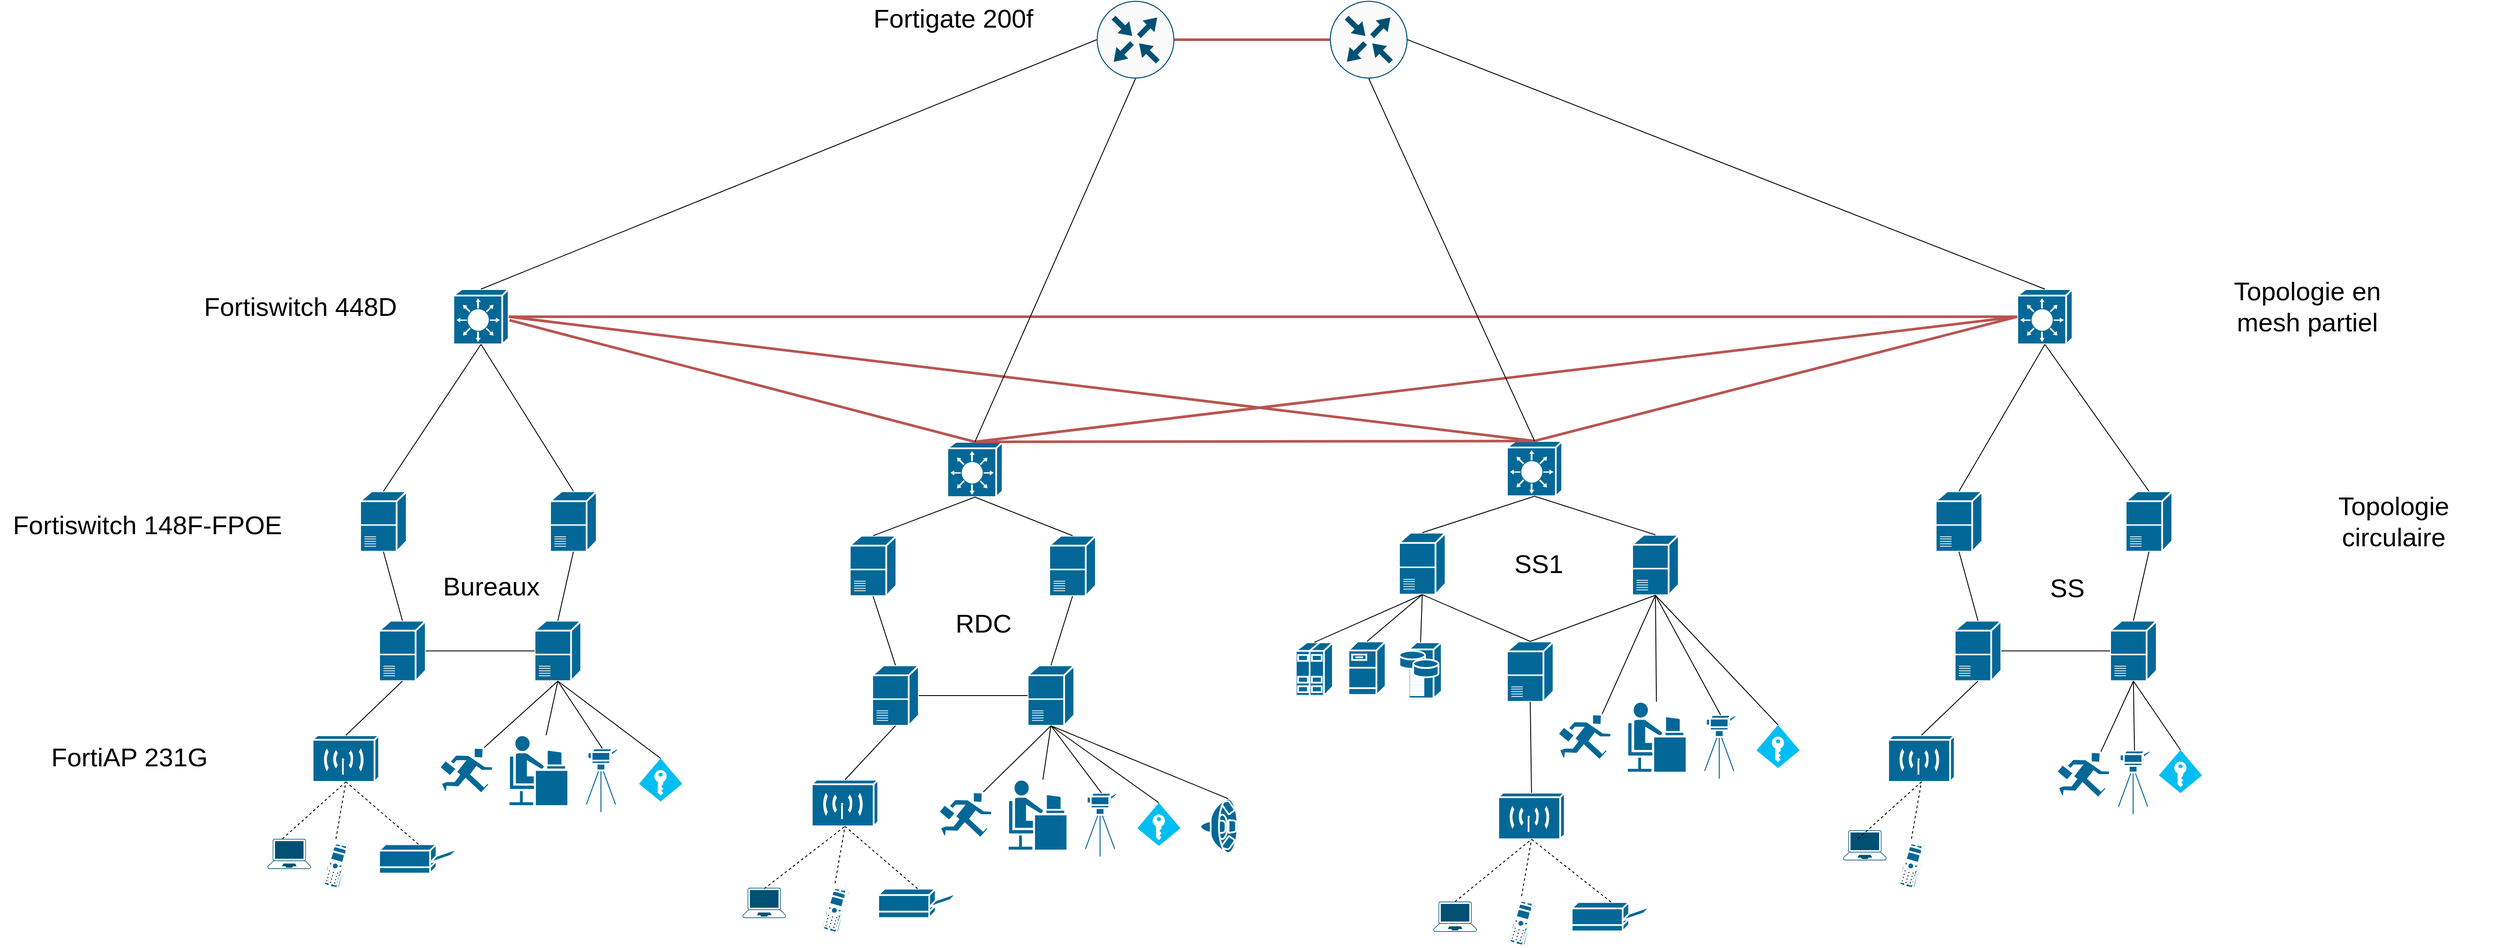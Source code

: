 <mxfile version="24.8.8">
  <diagram name="Page-1" id="c37626ed-c26b-45fb-9056-f9ebc6bb27b6">
    <mxGraphModel dx="2534" dy="746" grid="1" gridSize="10" guides="1" tooltips="1" connect="1" arrows="1" fold="1" page="1" pageScale="1" pageWidth="1100" pageHeight="850" background="none" math="0" shadow="0">
      <root>
        <mxCell id="0" />
        <mxCell id="1" parent="0" />
        <mxCell id="i18mFt824C8dtEHNcT4z-2" value="" style="shape=mxgraph.cisco.switches.layer_3_switch;sketch=0;html=1;pointerEvents=1;dashed=0;fillColor=#036897;strokeColor=#ffffff;strokeWidth=2;verticalLabelPosition=bottom;verticalAlign=top;align=center;outlineConnect=0;" parent="1" vertex="1">
          <mxGeometry x="357" y="721" width="64" height="64" as="geometry" />
        </mxCell>
        <mxCell id="i18mFt824C8dtEHNcT4z-3" value="" style="shape=mxgraph.cisco.switches.layer_3_switch;sketch=0;html=1;pointerEvents=1;dashed=0;fillColor=#036897;strokeColor=#ffffff;strokeWidth=2;verticalLabelPosition=bottom;verticalAlign=top;align=center;outlineConnect=0;" parent="1" vertex="1">
          <mxGeometry x="1005" y="720" width="64" height="64" as="geometry" />
        </mxCell>
        <mxCell id="i18mFt824C8dtEHNcT4z-4" value="" style="shape=mxgraph.cisco.switches.layer_3_switch;sketch=0;html=1;pointerEvents=1;dashed=0;fillColor=#036897;strokeColor=#ffffff;strokeWidth=2;verticalLabelPosition=bottom;verticalAlign=top;align=center;outlineConnect=0;" parent="1" vertex="1">
          <mxGeometry x="-215" y="544" width="64" height="64" as="geometry" />
        </mxCell>
        <mxCell id="i18mFt824C8dtEHNcT4z-5" value="" style="shape=mxgraph.cisco.switches.layer_3_switch;sketch=0;html=1;pointerEvents=1;dashed=0;fillColor=#036897;strokeColor=#ffffff;strokeWidth=2;verticalLabelPosition=bottom;verticalAlign=top;align=center;outlineConnect=0;" parent="1" vertex="1">
          <mxGeometry x="1596" y="544" width="64" height="64" as="geometry" />
        </mxCell>
        <mxCell id="i18mFt824C8dtEHNcT4z-9" value="" style="shape=mxgraph.cisco.switches.class_4_5_switch;sketch=0;html=1;pointerEvents=1;dashed=0;fillColor=#036897;strokeColor=#ffffff;strokeWidth=2;verticalLabelPosition=bottom;verticalAlign=top;align=center;outlineConnect=0;" parent="1" vertex="1">
          <mxGeometry x="-301" y="928.25" width="54" height="70" as="geometry" />
        </mxCell>
        <mxCell id="i18mFt824C8dtEHNcT4z-10" value="" style="shape=mxgraph.cisco.switches.class_4_5_switch;sketch=0;html=1;pointerEvents=1;dashed=0;fillColor=#036897;strokeColor=#ffffff;strokeWidth=2;verticalLabelPosition=bottom;verticalAlign=top;align=center;outlineConnect=0;" parent="1" vertex="1">
          <mxGeometry x="-121" y="928.25" width="54" height="70" as="geometry" />
        </mxCell>
        <mxCell id="i18mFt824C8dtEHNcT4z-11" value="" style="shape=mxgraph.cisco.switches.class_4_5_switch;sketch=0;html=1;pointerEvents=1;dashed=0;fillColor=#036897;strokeColor=#ffffff;strokeWidth=2;verticalLabelPosition=bottom;verticalAlign=top;align=center;outlineConnect=0;" parent="1" vertex="1">
          <mxGeometry x="-323" y="778.25" width="54" height="70" as="geometry" />
        </mxCell>
        <mxCell id="i18mFt824C8dtEHNcT4z-12" value="" style="shape=mxgraph.cisco.switches.class_4_5_switch;sketch=0;html=1;pointerEvents=1;dashed=0;fillColor=#036897;strokeColor=#ffffff;strokeWidth=2;verticalLabelPosition=bottom;verticalAlign=top;align=center;outlineConnect=0;" parent="1" vertex="1">
          <mxGeometry x="-103" y="778.25" width="54" height="70" as="geometry" />
        </mxCell>
        <mxCell id="i18mFt824C8dtEHNcT4z-14" value="" style="endArrow=none;html=1;rounded=0;entryX=0.5;entryY=1;entryDx=0;entryDy=0;entryPerimeter=0;exitX=0.5;exitY=0;exitDx=0;exitDy=0;exitPerimeter=0;" parent="1" source="i18mFt824C8dtEHNcT4z-11" target="i18mFt824C8dtEHNcT4z-4" edge="1">
          <mxGeometry width="50" height="50" relative="1" as="geometry">
            <mxPoint x="1130" y="1260" as="sourcePoint" />
            <mxPoint x="1180" y="1210" as="targetPoint" />
          </mxGeometry>
        </mxCell>
        <mxCell id="i18mFt824C8dtEHNcT4z-15" value="" style="endArrow=none;html=1;rounded=0;entryX=0.5;entryY=1;entryDx=0;entryDy=0;entryPerimeter=0;exitX=0.5;exitY=0;exitDx=0;exitDy=0;exitPerimeter=0;" parent="1" source="i18mFt824C8dtEHNcT4z-12" target="i18mFt824C8dtEHNcT4z-4" edge="1">
          <mxGeometry width="50" height="50" relative="1" as="geometry">
            <mxPoint x="374" y="1210" as="sourcePoint" />
            <mxPoint x="612" y="834" as="targetPoint" />
          </mxGeometry>
        </mxCell>
        <mxCell id="i18mFt824C8dtEHNcT4z-16" value="" style="endArrow=none;html=1;rounded=0;entryX=0.5;entryY=1;entryDx=0;entryDy=0;entryPerimeter=0;exitX=0.5;exitY=0;exitDx=0;exitDy=0;exitPerimeter=0;" parent="1" source="i18mFt824C8dtEHNcT4z-9" target="i18mFt824C8dtEHNcT4z-11" edge="1">
          <mxGeometry width="50" height="50" relative="1" as="geometry">
            <mxPoint x="-24" y="898.25" as="sourcePoint" />
            <mxPoint x="-171" y="712.25" as="targetPoint" />
          </mxGeometry>
        </mxCell>
        <mxCell id="i18mFt824C8dtEHNcT4z-17" value="" style="endArrow=none;html=1;rounded=0;entryX=1;entryY=0.5;entryDx=0;entryDy=0;entryPerimeter=0;exitX=0;exitY=0.5;exitDx=0;exitDy=0;exitPerimeter=0;" parent="1" source="i18mFt824C8dtEHNcT4z-10" target="i18mFt824C8dtEHNcT4z-9" edge="1">
          <mxGeometry width="50" height="50" relative="1" as="geometry">
            <mxPoint x="-22" y="888.25" as="sourcePoint" />
            <mxPoint x="-169" y="702.25" as="targetPoint" />
          </mxGeometry>
        </mxCell>
        <mxCell id="i18mFt824C8dtEHNcT4z-18" value="" style="endArrow=none;html=1;rounded=0;entryX=0.5;entryY=0;entryDx=0;entryDy=0;entryPerimeter=0;exitX=0.5;exitY=1;exitDx=0;exitDy=0;exitPerimeter=0;" parent="1" source="i18mFt824C8dtEHNcT4z-12" target="i18mFt824C8dtEHNcT4z-10" edge="1">
          <mxGeometry width="50" height="50" relative="1" as="geometry">
            <mxPoint x="-4" y="918.25" as="sourcePoint" />
            <mxPoint x="-151" y="732.25" as="targetPoint" />
          </mxGeometry>
        </mxCell>
        <mxCell id="i18mFt824C8dtEHNcT4z-19" value="" style="endArrow=none;html=1;rounded=0;entryX=0.5;entryY=0;entryDx=0;entryDy=0;entryPerimeter=0;fillColor=#f8cecc;strokeColor=#b85450;strokeWidth=3;" parent="1" target="i18mFt824C8dtEHNcT4z-2" edge="1">
          <mxGeometry width="50" height="50" relative="1" as="geometry">
            <mxPoint x="-150" y="580" as="sourcePoint" />
            <mxPoint x="640" y="690" as="targetPoint" />
          </mxGeometry>
        </mxCell>
        <mxCell id="i18mFt824C8dtEHNcT4z-20" value="" style="endArrow=none;html=1;rounded=0;exitX=1;exitY=0.5;exitDx=0;exitDy=0;exitPerimeter=0;entryX=0.5;entryY=0;entryDx=0;entryDy=0;entryPerimeter=0;fillColor=#f8cecc;strokeColor=#b85450;strokeWidth=3;" parent="1" source="i18mFt824C8dtEHNcT4z-4" target="i18mFt824C8dtEHNcT4z-3" edge="1">
          <mxGeometry width="50" height="50" relative="1" as="geometry">
            <mxPoint x="600" y="750" as="sourcePoint" />
            <mxPoint x="650" y="700" as="targetPoint" />
          </mxGeometry>
        </mxCell>
        <mxCell id="i18mFt824C8dtEHNcT4z-21" value="" style="endArrow=none;html=1;rounded=0;exitX=0.5;exitY=0;exitDx=0;exitDy=0;exitPerimeter=0;strokeWidth=3;fillColor=#f8cecc;strokeColor=#b85450;entryX=0.5;entryY=0;entryDx=0;entryDy=0;entryPerimeter=0;" parent="1" source="i18mFt824C8dtEHNcT4z-2" target="i18mFt824C8dtEHNcT4z-3" edge="1">
          <mxGeometry width="50" height="50" relative="1" as="geometry">
            <mxPoint x="610" y="760" as="sourcePoint" />
            <mxPoint x="660" y="710" as="targetPoint" />
          </mxGeometry>
        </mxCell>
        <mxCell id="i18mFt824C8dtEHNcT4z-22" value="" style="endArrow=none;html=1;rounded=0;exitX=0.5;exitY=0;exitDx=0;exitDy=0;exitPerimeter=0;entryX=0;entryY=0.5;entryDx=0;entryDy=0;entryPerimeter=0;fillColor=#f8cecc;strokeColor=#b85450;strokeWidth=3;" parent="1" source="i18mFt824C8dtEHNcT4z-3" target="i18mFt824C8dtEHNcT4z-5" edge="1">
          <mxGeometry width="50" height="50" relative="1" as="geometry">
            <mxPoint x="620" y="770" as="sourcePoint" />
            <mxPoint x="670" y="720" as="targetPoint" />
          </mxGeometry>
        </mxCell>
        <mxCell id="i18mFt824C8dtEHNcT4z-23" value="" style="endArrow=none;html=1;rounded=0;exitX=1;exitY=0.5;exitDx=0;exitDy=0;exitPerimeter=0;entryX=0;entryY=0.5;entryDx=0;entryDy=0;entryPerimeter=0;fillColor=#f8cecc;strokeColor=#b85450;strokeWidth=3;" parent="1" source="i18mFt824C8dtEHNcT4z-4" target="i18mFt824C8dtEHNcT4z-5" edge="1">
          <mxGeometry width="50" height="50" relative="1" as="geometry">
            <mxPoint x="630" y="780" as="sourcePoint" />
            <mxPoint x="680" y="730" as="targetPoint" />
          </mxGeometry>
        </mxCell>
        <mxCell id="i18mFt824C8dtEHNcT4z-24" value="" style="endArrow=none;html=1;rounded=0;exitX=0.5;exitY=0;exitDx=0;exitDy=0;exitPerimeter=0;entryX=0;entryY=0.5;entryDx=0;entryDy=0;entryPerimeter=0;fillColor=#f8cecc;strokeColor=#b85450;strokeWidth=3;" parent="1" source="i18mFt824C8dtEHNcT4z-2" target="i18mFt824C8dtEHNcT4z-5" edge="1">
          <mxGeometry width="50" height="50" relative="1" as="geometry">
            <mxPoint x="640" y="790" as="sourcePoint" />
            <mxPoint x="690" y="740" as="targetPoint" />
          </mxGeometry>
        </mxCell>
        <mxCell id="i18mFt824C8dtEHNcT4z-25" value="" style="endArrow=none;html=1;rounded=0;exitX=0.5;exitY=0;exitDx=0;exitDy=0;exitPerimeter=0;entryX=0.5;entryY=1;entryDx=0;entryDy=0;entryPerimeter=0;" parent="1" source="i18mFt824C8dtEHNcT4z-2" target="i18mFt824C8dtEHNcT4z-27" edge="1">
          <mxGeometry width="50" height="50" relative="1" as="geometry">
            <mxPoint x="650" y="800" as="sourcePoint" />
            <mxPoint x="700" y="750" as="targetPoint" />
          </mxGeometry>
        </mxCell>
        <mxCell id="i18mFt824C8dtEHNcT4z-27" value="" style="sketch=0;points=[[0.5,0,0],[1,0.5,0],[0.5,1,0],[0,0.5,0],[0.145,0.145,0],[0.856,0.145,0],[0.855,0.856,0],[0.145,0.855,0]];verticalLabelPosition=bottom;html=1;verticalAlign=top;aspect=fixed;align=center;pointerEvents=1;shape=mxgraph.cisco19.rect;prIcon=router;fillColor=#FAFAFA;strokeColor=#005073;" parent="1" vertex="1">
          <mxGeometry x="530" y="210" width="90" height="90" as="geometry" />
        </mxCell>
        <mxCell id="i18mFt824C8dtEHNcT4z-28" value="" style="sketch=0;points=[[0.5,0,0],[1,0.5,0],[0.5,1,0],[0,0.5,0],[0.145,0.145,0],[0.856,0.145,0],[0.855,0.856,0],[0.145,0.855,0]];verticalLabelPosition=bottom;html=1;verticalAlign=top;aspect=fixed;align=center;pointerEvents=1;shape=mxgraph.cisco19.rect;prIcon=router;fillColor=#FAFAFA;strokeColor=#005073;" parent="1" vertex="1">
          <mxGeometry x="800" y="210" width="90" height="90" as="geometry" />
        </mxCell>
        <mxCell id="i18mFt824C8dtEHNcT4z-29" value="" style="endArrow=none;html=1;rounded=0;exitX=0.5;exitY=0;exitDx=0;exitDy=0;exitPerimeter=0;entryX=1;entryY=0.5;entryDx=0;entryDy=0;entryPerimeter=0;" parent="1" source="i18mFt824C8dtEHNcT4z-5" target="i18mFt824C8dtEHNcT4z-28" edge="1">
          <mxGeometry width="50" height="50" relative="1" as="geometry">
            <mxPoint x="560" y="480" as="sourcePoint" />
            <mxPoint x="835" y="270" as="targetPoint" />
          </mxGeometry>
        </mxCell>
        <mxCell id="i18mFt824C8dtEHNcT4z-30" value="" style="endArrow=none;html=1;rounded=0;exitX=0.5;exitY=0;exitDx=0;exitDy=0;exitPerimeter=0;entryX=0.5;entryY=1;entryDx=0;entryDy=0;entryPerimeter=0;" parent="1" source="i18mFt824C8dtEHNcT4z-3" target="i18mFt824C8dtEHNcT4z-28" edge="1">
          <mxGeometry width="50" height="50" relative="1" as="geometry">
            <mxPoint x="570" y="490" as="sourcePoint" />
            <mxPoint x="845" y="280" as="targetPoint" />
          </mxGeometry>
        </mxCell>
        <mxCell id="i18mFt824C8dtEHNcT4z-32" value="" style="endArrow=none;html=1;rounded=0;exitX=1;exitY=0.5;exitDx=0;exitDy=0;exitPerimeter=0;entryX=0;entryY=0.5;entryDx=0;entryDy=0;entryPerimeter=0;strokeWidth=3;fillColor=#f8cecc;strokeColor=#b85450;" parent="1" source="i18mFt824C8dtEHNcT4z-27" target="i18mFt824C8dtEHNcT4z-28" edge="1">
          <mxGeometry width="50" height="50" relative="1" as="geometry">
            <mxPoint x="590" y="510" as="sourcePoint" />
            <mxPoint x="865" y="300" as="targetPoint" />
          </mxGeometry>
        </mxCell>
        <mxCell id="i18mFt824C8dtEHNcT4z-34" value="" style="endArrow=none;html=1;rounded=0;exitX=0.5;exitY=0;exitDx=0;exitDy=0;exitPerimeter=0;entryX=0;entryY=0.5;entryDx=0;entryDy=0;entryPerimeter=0;" parent="1" source="i18mFt824C8dtEHNcT4z-4" target="i18mFt824C8dtEHNcT4z-27" edge="1">
          <mxGeometry width="50" height="50" relative="1" as="geometry">
            <mxPoint x="610" y="530" as="sourcePoint" />
            <mxPoint x="600" y="260" as="targetPoint" />
          </mxGeometry>
        </mxCell>
        <mxCell id="i18mFt824C8dtEHNcT4z-37" value="" style="shape=mxgraph.cisco.wireless.wireless_transport;sketch=0;html=1;pointerEvents=1;dashed=0;fillColor=#036897;strokeColor=#ffffff;strokeWidth=2;verticalLabelPosition=bottom;verticalAlign=top;align=center;outlineConnect=0;" parent="1" vertex="1">
          <mxGeometry x="-378" y="1061" width="77" height="54" as="geometry" />
        </mxCell>
        <mxCell id="i18mFt824C8dtEHNcT4z-38" value="" style="shape=mxgraph.cisco.computers_and_peripherals.video_camera;sketch=0;html=1;pointerEvents=1;dashed=0;fillColor=#036897;strokeColor=#ffffff;strokeWidth=2;verticalLabelPosition=bottom;verticalAlign=top;align=center;outlineConnect=0;" parent="1" vertex="1">
          <mxGeometry x="-61" y="1075.5" width="37" height="74.5" as="geometry" />
        </mxCell>
        <mxCell id="i18mFt824C8dtEHNcT4z-41" value="" style="shape=mxgraph.cisco.people.androgenous_person;sketch=0;html=1;pointerEvents=1;dashed=0;fillColor=#036897;strokeColor=#ffffff;strokeWidth=2;verticalLabelPosition=bottom;verticalAlign=top;align=center;outlineConnect=0;" parent="1" vertex="1">
          <mxGeometry x="-151" y="1061" width="69" height="82" as="geometry" />
        </mxCell>
        <mxCell id="i18mFt824C8dtEHNcT4z-42" value="" style="points=[[0.13,0.02,0],[0.5,0,0],[0.87,0.02,0],[0.885,0.4,0],[0.985,0.985,0],[0.5,1,0],[0.015,0.985,0],[0.115,0.4,0]];verticalLabelPosition=bottom;sketch=0;html=1;verticalAlign=top;aspect=fixed;align=center;pointerEvents=1;shape=mxgraph.cisco19.laptop;fillColor=#005073;strokeColor=none;" parent="1" vertex="1">
          <mxGeometry x="-430" y="1181" width="50" height="35" as="geometry" />
        </mxCell>
        <mxCell id="i18mFt824C8dtEHNcT4z-45" value="" style="shape=mxgraph.cisco.modems_and_phones.cell_phone;sketch=0;html=1;pointerEvents=1;dashed=0;fillColor=#036897;strokeColor=#ffffff;strokeWidth=2;verticalLabelPosition=bottom;verticalAlign=top;align=center;outlineConnect=0;" parent="1" vertex="1">
          <mxGeometry x="-368" y="1181" width="34" height="58" as="geometry" />
        </mxCell>
        <mxCell id="i18mFt824C8dtEHNcT4z-46" value="" style="shape=mxgraph.cisco.computers_and_peripherals.printer;html=1;pointerEvents=1;dashed=0;fillColor=#036897;strokeColor=#ffffff;strokeWidth=2;verticalLabelPosition=bottom;verticalAlign=top;align=center;outlineConnect=0;" parent="1" vertex="1">
          <mxGeometry x="-301" y="1187.25" width="91" height="34" as="geometry" />
        </mxCell>
        <mxCell id="i18mFt824C8dtEHNcT4z-47" value="" style="endArrow=none;dashed=1;html=1;rounded=0;exitX=0.5;exitY=0;exitDx=0;exitDy=0;exitPerimeter=0;entryX=0.5;entryY=1;entryDx=0;entryDy=0;entryPerimeter=0;" parent="1" target="i18mFt824C8dtEHNcT4z-37" edge="1">
          <mxGeometry width="50" height="50" relative="1" as="geometry">
            <mxPoint x="-413" y="1181" as="sourcePoint" />
            <mxPoint x="-418" y="1095.5" as="targetPoint" />
          </mxGeometry>
        </mxCell>
        <mxCell id="i18mFt824C8dtEHNcT4z-48" value="" style="endArrow=none;dashed=1;html=1;rounded=0;exitX=0.5;exitY=0;exitDx=0;exitDy=0;exitPerimeter=0;entryX=0.5;entryY=1;entryDx=0;entryDy=0;entryPerimeter=0;" parent="1" source="i18mFt824C8dtEHNcT4z-45" target="i18mFt824C8dtEHNcT4z-37" edge="1">
          <mxGeometry width="50" height="50" relative="1" as="geometry">
            <mxPoint x="-458" y="1155.5" as="sourcePoint" />
            <mxPoint x="-408" y="1105.5" as="targetPoint" />
          </mxGeometry>
        </mxCell>
        <mxCell id="i18mFt824C8dtEHNcT4z-49" value="" style="endArrow=none;dashed=1;html=1;rounded=0;exitX=0.5;exitY=0;exitDx=0;exitDy=0;exitPerimeter=0;entryX=0.5;entryY=1;entryDx=0;entryDy=0;entryPerimeter=0;" parent="1" source="i18mFt824C8dtEHNcT4z-46" target="i18mFt824C8dtEHNcT4z-37" edge="1">
          <mxGeometry width="50" height="50" relative="1" as="geometry">
            <mxPoint x="-391" y="1192.75" as="sourcePoint" />
            <mxPoint x="-341" y="1142.75" as="targetPoint" />
          </mxGeometry>
        </mxCell>
        <mxCell id="i18mFt824C8dtEHNcT4z-50" value="" style="endArrow=none;html=1;rounded=0;exitX=0.5;exitY=0;exitDx=0;exitDy=0;exitPerimeter=0;entryX=0.5;entryY=1;entryDx=0;entryDy=0;entryPerimeter=0;" parent="1" source="i18mFt824C8dtEHNcT4z-55" target="i18mFt824C8dtEHNcT4z-10" edge="1">
          <mxGeometry width="50" height="50" relative="1" as="geometry">
            <mxPoint x="24" y="1087.75" as="sourcePoint" />
            <mxPoint x="-91" y="988.25" as="targetPoint" />
          </mxGeometry>
        </mxCell>
        <mxCell id="i18mFt824C8dtEHNcT4z-51" value="" style="endArrow=none;html=1;rounded=0;exitX=0.82;exitY=0.01;exitDx=0;exitDy=0;exitPerimeter=0;entryX=0.5;entryY=1;entryDx=0;entryDy=0;entryPerimeter=0;" parent="1" source="i18mFt824C8dtEHNcT4z-54" target="i18mFt824C8dtEHNcT4z-10" edge="1">
          <mxGeometry width="50" height="50" relative="1" as="geometry">
            <mxPoint x="-131" y="1048.25" as="sourcePoint" />
            <mxPoint x="-81" y="998.25" as="targetPoint" />
          </mxGeometry>
        </mxCell>
        <mxCell id="i18mFt824C8dtEHNcT4z-52" value="" style="endArrow=none;html=1;rounded=0;entryX=0.5;entryY=1;entryDx=0;entryDy=0;entryPerimeter=0;" parent="1" source="i18mFt824C8dtEHNcT4z-41" target="i18mFt824C8dtEHNcT4z-10" edge="1">
          <mxGeometry width="50" height="50" relative="1" as="geometry">
            <mxPoint x="-121" y="1058.25" as="sourcePoint" />
            <mxPoint x="-71" y="1008.25" as="targetPoint" />
          </mxGeometry>
        </mxCell>
        <mxCell id="i18mFt824C8dtEHNcT4z-53" value="" style="endArrow=none;html=1;rounded=0;exitX=0.5;exitY=0.01;exitDx=0;exitDy=0;exitPerimeter=0;entryX=0.5;entryY=1;entryDx=0;entryDy=0;entryPerimeter=0;" parent="1" source="i18mFt824C8dtEHNcT4z-38" target="i18mFt824C8dtEHNcT4z-10" edge="1">
          <mxGeometry width="50" height="50" relative="1" as="geometry">
            <mxPoint x="-111" y="1068.25" as="sourcePoint" />
            <mxPoint x="-61" y="1018.25" as="targetPoint" />
          </mxGeometry>
        </mxCell>
        <mxCell id="i18mFt824C8dtEHNcT4z-54" value="" style="shape=mxgraph.cisco.misc.telecommuter_icon;sketch=0;html=1;pointerEvents=1;dashed=0;fillColor=#036897;strokeColor=#ffffff;strokeWidth=2;verticalLabelPosition=bottom;verticalAlign=top;align=center;outlineConnect=0;" parent="1" vertex="1">
          <mxGeometry x="-231" y="1075.5" width="62" height="53" as="geometry" />
        </mxCell>
        <mxCell id="i18mFt824C8dtEHNcT4z-55" value="" style="verticalLabelPosition=bottom;html=1;verticalAlign=top;align=center;strokeColor=none;fillColor=#00BEF2;shape=mxgraph.azure.access_control;" parent="1" vertex="1">
          <mxGeometry y="1087.75" width="50" height="50" as="geometry" />
        </mxCell>
        <mxCell id="i18mFt824C8dtEHNcT4z-56" value="" style="endArrow=none;html=1;rounded=0;exitX=0.5;exitY=0;exitDx=0;exitDy=0;exitPerimeter=0;entryX=0.5;entryY=1;entryDx=0;entryDy=0;entryPerimeter=0;" parent="1" source="i18mFt824C8dtEHNcT4z-37" target="i18mFt824C8dtEHNcT4z-9" edge="1">
          <mxGeometry width="50" height="50" relative="1" as="geometry">
            <mxPoint x="-120" y="1123.25" as="sourcePoint" />
            <mxPoint x="-93" y="1038.25" as="targetPoint" />
          </mxGeometry>
        </mxCell>
        <mxCell id="TxS4i8Arp_iMlsVurzLI-1" value="" style="shape=mxgraph.cisco.switches.class_4_5_switch;sketch=0;html=1;pointerEvents=1;dashed=0;fillColor=#036897;strokeColor=#ffffff;strokeWidth=2;verticalLabelPosition=bottom;verticalAlign=top;align=center;outlineConnect=0;" parent="1" vertex="1">
          <mxGeometry x="270" y="980" width="54" height="70" as="geometry" />
        </mxCell>
        <mxCell id="TxS4i8Arp_iMlsVurzLI-2" value="" style="shape=mxgraph.cisco.switches.class_4_5_switch;sketch=0;html=1;pointerEvents=1;dashed=0;fillColor=#036897;strokeColor=#ffffff;strokeWidth=2;verticalLabelPosition=bottom;verticalAlign=top;align=center;outlineConnect=0;" parent="1" vertex="1">
          <mxGeometry x="450" y="980" width="54" height="70" as="geometry" />
        </mxCell>
        <mxCell id="TxS4i8Arp_iMlsVurzLI-3" value="" style="shape=mxgraph.cisco.switches.class_4_5_switch;sketch=0;html=1;pointerEvents=1;dashed=0;fillColor=#036897;strokeColor=#ffffff;strokeWidth=2;verticalLabelPosition=bottom;verticalAlign=top;align=center;outlineConnect=0;" parent="1" vertex="1">
          <mxGeometry x="244" y="829.75" width="54" height="70" as="geometry" />
        </mxCell>
        <mxCell id="TxS4i8Arp_iMlsVurzLI-4" value="" style="shape=mxgraph.cisco.switches.class_4_5_switch;sketch=0;html=1;pointerEvents=1;dashed=0;fillColor=#036897;strokeColor=#ffffff;strokeWidth=2;verticalLabelPosition=bottom;verticalAlign=top;align=center;outlineConnect=0;" parent="1" vertex="1">
          <mxGeometry x="475" y="829.75" width="54" height="70" as="geometry" />
        </mxCell>
        <mxCell id="TxS4i8Arp_iMlsVurzLI-5" value="" style="endArrow=none;html=1;rounded=0;entryX=0.5;entryY=1;entryDx=0;entryDy=0;entryPerimeter=0;exitX=0.5;exitY=0;exitDx=0;exitDy=0;exitPerimeter=0;" parent="1" source="TxS4i8Arp_iMlsVurzLI-1" target="TxS4i8Arp_iMlsVurzLI-3" edge="1">
          <mxGeometry width="50" height="50" relative="1" as="geometry">
            <mxPoint x="554" y="949.75" as="sourcePoint" />
            <mxPoint x="407" y="763.75" as="targetPoint" />
          </mxGeometry>
        </mxCell>
        <mxCell id="TxS4i8Arp_iMlsVurzLI-6" value="" style="endArrow=none;html=1;rounded=0;entryX=1;entryY=0.5;entryDx=0;entryDy=0;entryPerimeter=0;exitX=0;exitY=0.5;exitDx=0;exitDy=0;exitPerimeter=0;" parent="1" source="TxS4i8Arp_iMlsVurzLI-2" target="TxS4i8Arp_iMlsVurzLI-1" edge="1">
          <mxGeometry width="50" height="50" relative="1" as="geometry">
            <mxPoint x="556" y="939.75" as="sourcePoint" />
            <mxPoint x="409" y="753.75" as="targetPoint" />
          </mxGeometry>
        </mxCell>
        <mxCell id="TxS4i8Arp_iMlsVurzLI-7" value="" style="endArrow=none;html=1;rounded=0;entryX=0.5;entryY=0;entryDx=0;entryDy=0;entryPerimeter=0;exitX=0.5;exitY=1;exitDx=0;exitDy=0;exitPerimeter=0;" parent="1" source="TxS4i8Arp_iMlsVurzLI-4" target="TxS4i8Arp_iMlsVurzLI-2" edge="1">
          <mxGeometry width="50" height="50" relative="1" as="geometry">
            <mxPoint x="574" y="969.75" as="sourcePoint" />
            <mxPoint x="427" y="783.75" as="targetPoint" />
          </mxGeometry>
        </mxCell>
        <mxCell id="TxS4i8Arp_iMlsVurzLI-8" value="" style="shape=mxgraph.cisco.wireless.wireless_transport;sketch=0;html=1;pointerEvents=1;dashed=0;fillColor=#036897;strokeColor=#ffffff;strokeWidth=2;verticalLabelPosition=bottom;verticalAlign=top;align=center;outlineConnect=0;" parent="1" vertex="1">
          <mxGeometry x="200" y="1112.5" width="77" height="54" as="geometry" />
        </mxCell>
        <mxCell id="TxS4i8Arp_iMlsVurzLI-9" value="" style="shape=mxgraph.cisco.computers_and_peripherals.video_camera;sketch=0;html=1;pointerEvents=1;dashed=0;fillColor=#036897;strokeColor=#ffffff;strokeWidth=2;verticalLabelPosition=bottom;verticalAlign=top;align=center;outlineConnect=0;" parent="1" vertex="1">
          <mxGeometry x="517" y="1127" width="37" height="74.5" as="geometry" />
        </mxCell>
        <mxCell id="TxS4i8Arp_iMlsVurzLI-10" value="" style="shape=mxgraph.cisco.people.androgenous_person;sketch=0;html=1;pointerEvents=1;dashed=0;fillColor=#036897;strokeColor=#ffffff;strokeWidth=2;verticalLabelPosition=bottom;verticalAlign=top;align=center;outlineConnect=0;" parent="1" vertex="1">
          <mxGeometry x="427" y="1112.5" width="69" height="82" as="geometry" />
        </mxCell>
        <mxCell id="TxS4i8Arp_iMlsVurzLI-11" value="" style="points=[[0.13,0.02,0],[0.5,0,0],[0.87,0.02,0],[0.885,0.4,0],[0.985,0.985,0],[0.5,1,0],[0.015,0.985,0],[0.115,0.4,0]];verticalLabelPosition=bottom;sketch=0;html=1;verticalAlign=top;aspect=fixed;align=center;pointerEvents=1;shape=mxgraph.cisco19.laptop;fillColor=#005073;strokeColor=none;" parent="1" vertex="1">
          <mxGeometry x="920" y="1253.75" width="50" height="35" as="geometry" />
        </mxCell>
        <mxCell id="TxS4i8Arp_iMlsVurzLI-12" value="" style="shape=mxgraph.cisco.modems_and_phones.cell_phone;sketch=0;html=1;pointerEvents=1;dashed=0;fillColor=#036897;strokeColor=#ffffff;strokeWidth=2;verticalLabelPosition=bottom;verticalAlign=top;align=center;outlineConnect=0;" parent="1" vertex="1">
          <mxGeometry x="210" y="1232.5" width="34" height="58" as="geometry" />
        </mxCell>
        <mxCell id="TxS4i8Arp_iMlsVurzLI-13" value="" style="shape=mxgraph.cisco.computers_and_peripherals.printer;html=1;pointerEvents=1;dashed=0;fillColor=#036897;strokeColor=#ffffff;strokeWidth=2;verticalLabelPosition=bottom;verticalAlign=top;align=center;outlineConnect=0;" parent="1" vertex="1">
          <mxGeometry x="277" y="1238.75" width="91" height="34" as="geometry" />
        </mxCell>
        <mxCell id="TxS4i8Arp_iMlsVurzLI-14" value="" style="endArrow=none;dashed=1;html=1;rounded=0;exitX=0.5;exitY=0;exitDx=0;exitDy=0;exitPerimeter=0;entryX=0.5;entryY=1;entryDx=0;entryDy=0;entryPerimeter=0;" parent="1" target="TxS4i8Arp_iMlsVurzLI-8" edge="1">
          <mxGeometry width="50" height="50" relative="1" as="geometry">
            <mxPoint x="145" y="1238.75" as="sourcePoint" />
            <mxPoint x="160" y="1147" as="targetPoint" />
          </mxGeometry>
        </mxCell>
        <mxCell id="TxS4i8Arp_iMlsVurzLI-15" value="" style="endArrow=none;dashed=1;html=1;rounded=0;exitX=0.5;exitY=0;exitDx=0;exitDy=0;exitPerimeter=0;entryX=0.5;entryY=1;entryDx=0;entryDy=0;entryPerimeter=0;" parent="1" source="TxS4i8Arp_iMlsVurzLI-12" target="TxS4i8Arp_iMlsVurzLI-8" edge="1">
          <mxGeometry width="50" height="50" relative="1" as="geometry">
            <mxPoint x="120" y="1207" as="sourcePoint" />
            <mxPoint x="170" y="1157" as="targetPoint" />
          </mxGeometry>
        </mxCell>
        <mxCell id="TxS4i8Arp_iMlsVurzLI-16" value="" style="endArrow=none;dashed=1;html=1;rounded=0;exitX=0.5;exitY=0;exitDx=0;exitDy=0;exitPerimeter=0;entryX=0.5;entryY=1;entryDx=0;entryDy=0;entryPerimeter=0;" parent="1" source="TxS4i8Arp_iMlsVurzLI-13" target="TxS4i8Arp_iMlsVurzLI-8" edge="1">
          <mxGeometry width="50" height="50" relative="1" as="geometry">
            <mxPoint x="187" y="1244.25" as="sourcePoint" />
            <mxPoint x="237" y="1194.25" as="targetPoint" />
          </mxGeometry>
        </mxCell>
        <mxCell id="TxS4i8Arp_iMlsVurzLI-17" value="" style="endArrow=none;html=1;rounded=0;exitX=0.5;exitY=0;exitDx=0;exitDy=0;exitPerimeter=0;entryX=0.5;entryY=1;entryDx=0;entryDy=0;entryPerimeter=0;" parent="1" source="TxS4i8Arp_iMlsVurzLI-22" target="TxS4i8Arp_iMlsVurzLI-2" edge="1">
          <mxGeometry width="50" height="50" relative="1" as="geometry">
            <mxPoint x="437" y="1089.75" as="sourcePoint" />
            <mxPoint x="487" y="1039.75" as="targetPoint" />
          </mxGeometry>
        </mxCell>
        <mxCell id="TxS4i8Arp_iMlsVurzLI-18" value="" style="endArrow=none;html=1;rounded=0;exitX=0.82;exitY=0.01;exitDx=0;exitDy=0;exitPerimeter=0;entryX=0.5;entryY=1;entryDx=0;entryDy=0;entryPerimeter=0;" parent="1" source="TxS4i8Arp_iMlsVurzLI-21" target="TxS4i8Arp_iMlsVurzLI-2" edge="1">
          <mxGeometry width="50" height="50" relative="1" as="geometry">
            <mxPoint x="447" y="1099.75" as="sourcePoint" />
            <mxPoint x="497" y="1049.75" as="targetPoint" />
          </mxGeometry>
        </mxCell>
        <mxCell id="TxS4i8Arp_iMlsVurzLI-19" value="" style="endArrow=none;html=1;rounded=0;entryX=0.5;entryY=1;entryDx=0;entryDy=0;entryPerimeter=0;" parent="1" source="TxS4i8Arp_iMlsVurzLI-10" target="TxS4i8Arp_iMlsVurzLI-2" edge="1">
          <mxGeometry width="50" height="50" relative="1" as="geometry">
            <mxPoint x="457" y="1109.75" as="sourcePoint" />
            <mxPoint x="507" y="1059.75" as="targetPoint" />
          </mxGeometry>
        </mxCell>
        <mxCell id="TxS4i8Arp_iMlsVurzLI-20" value="" style="endArrow=none;html=1;rounded=0;exitX=0.5;exitY=0.01;exitDx=0;exitDy=0;exitPerimeter=0;entryX=0.5;entryY=1;entryDx=0;entryDy=0;entryPerimeter=0;" parent="1" source="TxS4i8Arp_iMlsVurzLI-9" target="TxS4i8Arp_iMlsVurzLI-2" edge="1">
          <mxGeometry width="50" height="50" relative="1" as="geometry">
            <mxPoint x="467" y="1119.75" as="sourcePoint" />
            <mxPoint x="517" y="1069.75" as="targetPoint" />
          </mxGeometry>
        </mxCell>
        <mxCell id="TxS4i8Arp_iMlsVurzLI-21" value="" style="shape=mxgraph.cisco.misc.telecommuter_icon;sketch=0;html=1;pointerEvents=1;dashed=0;fillColor=#036897;strokeColor=#ffffff;strokeWidth=2;verticalLabelPosition=bottom;verticalAlign=top;align=center;outlineConnect=0;" parent="1" vertex="1">
          <mxGeometry x="347" y="1127" width="62" height="53" as="geometry" />
        </mxCell>
        <mxCell id="TxS4i8Arp_iMlsVurzLI-22" value="" style="verticalLabelPosition=bottom;html=1;verticalAlign=top;align=center;strokeColor=none;fillColor=#00BEF2;shape=mxgraph.azure.access_control;" parent="1" vertex="1">
          <mxGeometry x="577" y="1139.25" width="50" height="50" as="geometry" />
        </mxCell>
        <mxCell id="TxS4i8Arp_iMlsVurzLI-23" value="" style="endArrow=none;html=1;rounded=0;exitX=0.5;exitY=0;exitDx=0;exitDy=0;exitPerimeter=0;entryX=0.5;entryY=1;entryDx=0;entryDy=0;entryPerimeter=0;" parent="1" source="TxS4i8Arp_iMlsVurzLI-8" target="TxS4i8Arp_iMlsVurzLI-1" edge="1">
          <mxGeometry width="50" height="50" relative="1" as="geometry">
            <mxPoint x="458" y="1174.75" as="sourcePoint" />
            <mxPoint x="485" y="1089.75" as="targetPoint" />
          </mxGeometry>
        </mxCell>
        <mxCell id="TxS4i8Arp_iMlsVurzLI-24" value="" style="shape=mxgraph.cisco.switches.class_4_5_switch;sketch=0;html=1;pointerEvents=1;dashed=0;fillColor=#036897;strokeColor=#ffffff;strokeWidth=2;verticalLabelPosition=bottom;verticalAlign=top;align=center;outlineConnect=0;" parent="1" vertex="1">
          <mxGeometry x="1005" y="952.25" width="54" height="70" as="geometry" />
        </mxCell>
        <mxCell id="TxS4i8Arp_iMlsVurzLI-25" value="" style="shape=mxgraph.cisco.switches.class_4_5_switch;sketch=0;html=1;pointerEvents=1;dashed=0;fillColor=#036897;strokeColor=#ffffff;strokeWidth=2;verticalLabelPosition=bottom;verticalAlign=top;align=center;outlineConnect=0;" parent="1" vertex="1">
          <mxGeometry x="1150" y="828.75" width="54" height="70" as="geometry" />
        </mxCell>
        <mxCell id="TxS4i8Arp_iMlsVurzLI-26" value="" style="shape=mxgraph.cisco.switches.class_4_5_switch;sketch=0;html=1;pointerEvents=1;dashed=0;fillColor=#036897;strokeColor=#ffffff;strokeWidth=2;verticalLabelPosition=bottom;verticalAlign=top;align=center;outlineConnect=0;" parent="1" vertex="1">
          <mxGeometry x="880" y="826.25" width="54" height="71.75" as="geometry" />
        </mxCell>
        <mxCell id="TxS4i8Arp_iMlsVurzLI-28" value="" style="endArrow=none;html=1;rounded=0;entryX=0.5;entryY=1;entryDx=0;entryDy=0;entryPerimeter=0;exitX=0.5;exitY=0;exitDx=0;exitDy=0;exitPerimeter=0;" parent="1" source="TxS4i8Arp_iMlsVurzLI-24" target="TxS4i8Arp_iMlsVurzLI-26" edge="1">
          <mxGeometry width="50" height="50" relative="1" as="geometry">
            <mxPoint x="1317" y="936.25" as="sourcePoint" />
            <mxPoint x="1170" y="750.25" as="targetPoint" />
          </mxGeometry>
        </mxCell>
        <mxCell id="TxS4i8Arp_iMlsVurzLI-29" value="" style="endArrow=none;html=1;rounded=0;entryX=0.5;entryY=0;entryDx=0;entryDy=0;entryPerimeter=0;exitX=0.5;exitY=1;exitDx=0;exitDy=0;exitPerimeter=0;" parent="1" source="TxS4i8Arp_iMlsVurzLI-25" target="TxS4i8Arp_iMlsVurzLI-24" edge="1">
          <mxGeometry width="50" height="50" relative="1" as="geometry">
            <mxPoint x="1319" y="926.25" as="sourcePoint" />
            <mxPoint x="1172" y="740.25" as="targetPoint" />
          </mxGeometry>
        </mxCell>
        <mxCell id="TxS4i8Arp_iMlsVurzLI-30" value="" style="endArrow=none;html=1;rounded=0;entryX=0.5;entryY=0;entryDx=0;entryDy=0;entryPerimeter=0;exitX=0.5;exitY=1;exitDx=0;exitDy=0;exitPerimeter=0;" parent="1" source="i18mFt824C8dtEHNcT4z-3" target="TxS4i8Arp_iMlsVurzLI-25" edge="1">
          <mxGeometry width="50" height="50" relative="1" as="geometry">
            <mxPoint x="1525" y="888" as="sourcePoint" />
            <mxPoint x="1450" y="772" as="targetPoint" />
          </mxGeometry>
        </mxCell>
        <mxCell id="TxS4i8Arp_iMlsVurzLI-31" value="" style="shape=mxgraph.cisco.wireless.wireless_transport;sketch=0;html=1;pointerEvents=1;dashed=0;fillColor=#036897;strokeColor=#ffffff;strokeWidth=2;verticalLabelPosition=bottom;verticalAlign=top;align=center;outlineConnect=0;" parent="1" vertex="1">
          <mxGeometry x="995" y="1127.5" width="77" height="54" as="geometry" />
        </mxCell>
        <mxCell id="TxS4i8Arp_iMlsVurzLI-32" value="" style="shape=mxgraph.cisco.computers_and_peripherals.video_camera;sketch=0;html=1;pointerEvents=1;dashed=0;fillColor=#036897;strokeColor=#ffffff;strokeWidth=2;verticalLabelPosition=bottom;verticalAlign=top;align=center;outlineConnect=0;" parent="1" vertex="1">
          <mxGeometry x="1234" y="1036.75" width="37" height="74.5" as="geometry" />
        </mxCell>
        <mxCell id="TxS4i8Arp_iMlsVurzLI-33" value="" style="shape=mxgraph.cisco.people.androgenous_person;sketch=0;html=1;pointerEvents=1;dashed=0;fillColor=#036897;strokeColor=#ffffff;strokeWidth=2;verticalLabelPosition=bottom;verticalAlign=top;align=center;outlineConnect=0;" parent="1" vertex="1">
          <mxGeometry x="1144" y="1022.25" width="69" height="82" as="geometry" />
        </mxCell>
        <mxCell id="TxS4i8Arp_iMlsVurzLI-34" value="" style="points=[[0.13,0.02,0],[0.5,0,0],[0.87,0.02,0],[0.885,0.4,0],[0.985,0.985,0],[0.5,1,0],[0.015,0.985,0],[0.115,0.4,0]];verticalLabelPosition=bottom;sketch=0;html=1;verticalAlign=top;aspect=fixed;align=center;pointerEvents=1;shape=mxgraph.cisco19.laptop;fillColor=#005073;strokeColor=none;" parent="1" vertex="1">
          <mxGeometry x="120" y="1237.75" width="50" height="35" as="geometry" />
        </mxCell>
        <mxCell id="TxS4i8Arp_iMlsVurzLI-35" value="" style="shape=mxgraph.cisco.modems_and_phones.cell_phone;sketch=0;html=1;pointerEvents=1;dashed=0;fillColor=#036897;strokeColor=#ffffff;strokeWidth=2;verticalLabelPosition=bottom;verticalAlign=top;align=center;outlineConnect=0;" parent="1" vertex="1">
          <mxGeometry x="1005" y="1247.5" width="34" height="58" as="geometry" />
        </mxCell>
        <mxCell id="TxS4i8Arp_iMlsVurzLI-36" value="" style="shape=mxgraph.cisco.computers_and_peripherals.printer;html=1;pointerEvents=1;dashed=0;fillColor=#036897;strokeColor=#ffffff;strokeWidth=2;verticalLabelPosition=bottom;verticalAlign=top;align=center;outlineConnect=0;" parent="1" vertex="1">
          <mxGeometry x="1080" y="1254.25" width="91" height="34" as="geometry" />
        </mxCell>
        <mxCell id="TxS4i8Arp_iMlsVurzLI-37" value="" style="endArrow=none;dashed=1;html=1;rounded=0;exitX=0.5;exitY=0;exitDx=0;exitDy=0;exitPerimeter=0;entryX=0.5;entryY=1;entryDx=0;entryDy=0;entryPerimeter=0;" parent="1" source="TxS4i8Arp_iMlsVurzLI-11" target="TxS4i8Arp_iMlsVurzLI-31" edge="1">
          <mxGeometry width="50" height="50" relative="1" as="geometry">
            <mxPoint x="960" y="1247.5" as="sourcePoint" />
            <mxPoint x="955" y="1162" as="targetPoint" />
          </mxGeometry>
        </mxCell>
        <mxCell id="TxS4i8Arp_iMlsVurzLI-38" value="" style="endArrow=none;dashed=1;html=1;rounded=0;exitX=0.5;exitY=0;exitDx=0;exitDy=0;exitPerimeter=0;entryX=0.5;entryY=1;entryDx=0;entryDy=0;entryPerimeter=0;" parent="1" source="TxS4i8Arp_iMlsVurzLI-35" target="TxS4i8Arp_iMlsVurzLI-31" edge="1">
          <mxGeometry width="50" height="50" relative="1" as="geometry">
            <mxPoint x="915" y="1222" as="sourcePoint" />
            <mxPoint x="965" y="1172" as="targetPoint" />
          </mxGeometry>
        </mxCell>
        <mxCell id="TxS4i8Arp_iMlsVurzLI-39" value="" style="endArrow=none;dashed=1;html=1;rounded=0;exitX=0.5;exitY=0;exitDx=0;exitDy=0;exitPerimeter=0;entryX=0.5;entryY=1;entryDx=0;entryDy=0;entryPerimeter=0;" parent="1" source="TxS4i8Arp_iMlsVurzLI-36" target="TxS4i8Arp_iMlsVurzLI-31" edge="1">
          <mxGeometry width="50" height="50" relative="1" as="geometry">
            <mxPoint x="1117.5" y="1253.75" as="sourcePoint" />
            <mxPoint x="1032" y="1209.25" as="targetPoint" />
          </mxGeometry>
        </mxCell>
        <mxCell id="TxS4i8Arp_iMlsVurzLI-40" value="" style="endArrow=none;html=1;rounded=0;exitX=0.5;exitY=0;exitDx=0;exitDy=0;exitPerimeter=0;entryX=0.5;entryY=1;entryDx=0;entryDy=0;entryPerimeter=0;" parent="1" source="TxS4i8Arp_iMlsVurzLI-45" target="TxS4i8Arp_iMlsVurzLI-25" edge="1">
          <mxGeometry width="50" height="50" relative="1" as="geometry">
            <mxPoint x="1200" y="1076.25" as="sourcePoint" />
            <mxPoint x="1250" y="1026.25" as="targetPoint" />
          </mxGeometry>
        </mxCell>
        <mxCell id="TxS4i8Arp_iMlsVurzLI-41" value="" style="endArrow=none;html=1;rounded=0;exitX=0.82;exitY=0.01;exitDx=0;exitDy=0;exitPerimeter=0;entryX=0.5;entryY=1;entryDx=0;entryDy=0;entryPerimeter=0;" parent="1" source="TxS4i8Arp_iMlsVurzLI-44" target="TxS4i8Arp_iMlsVurzLI-25" edge="1">
          <mxGeometry width="50" height="50" relative="1" as="geometry">
            <mxPoint x="1210" y="1086.25" as="sourcePoint" />
            <mxPoint x="1260" y="1036.25" as="targetPoint" />
          </mxGeometry>
        </mxCell>
        <mxCell id="TxS4i8Arp_iMlsVurzLI-42" value="" style="endArrow=none;html=1;rounded=0;entryX=0.5;entryY=1;entryDx=0;entryDy=0;entryPerimeter=0;" parent="1" source="TxS4i8Arp_iMlsVurzLI-33" target="TxS4i8Arp_iMlsVurzLI-25" edge="1">
          <mxGeometry width="50" height="50" relative="1" as="geometry">
            <mxPoint x="1220" y="1096.25" as="sourcePoint" />
            <mxPoint x="1270" y="1046.25" as="targetPoint" />
          </mxGeometry>
        </mxCell>
        <mxCell id="TxS4i8Arp_iMlsVurzLI-43" value="" style="endArrow=none;html=1;rounded=0;exitX=0.5;exitY=0.01;exitDx=0;exitDy=0;exitPerimeter=0;entryX=0.5;entryY=1;entryDx=0;entryDy=0;entryPerimeter=0;" parent="1" source="TxS4i8Arp_iMlsVurzLI-32" target="TxS4i8Arp_iMlsVurzLI-25" edge="1">
          <mxGeometry width="50" height="50" relative="1" as="geometry">
            <mxPoint x="1230" y="1106.25" as="sourcePoint" />
            <mxPoint x="1280" y="1056.25" as="targetPoint" />
          </mxGeometry>
        </mxCell>
        <mxCell id="TxS4i8Arp_iMlsVurzLI-44" value="" style="shape=mxgraph.cisco.misc.telecommuter_icon;sketch=0;html=1;pointerEvents=1;dashed=0;fillColor=#036897;strokeColor=#ffffff;strokeWidth=2;verticalLabelPosition=bottom;verticalAlign=top;align=center;outlineConnect=0;" parent="1" vertex="1">
          <mxGeometry x="1064" y="1036.75" width="62" height="53" as="geometry" />
        </mxCell>
        <mxCell id="TxS4i8Arp_iMlsVurzLI-45" value="" style="verticalLabelPosition=bottom;html=1;verticalAlign=top;align=center;strokeColor=none;fillColor=#00BEF2;shape=mxgraph.azure.access_control;" parent="1" vertex="1">
          <mxGeometry x="1294" y="1049" width="50" height="50" as="geometry" />
        </mxCell>
        <mxCell id="TxS4i8Arp_iMlsVurzLI-46" value="" style="endArrow=none;html=1;rounded=0;exitX=0.5;exitY=0;exitDx=0;exitDy=0;exitPerimeter=0;entryX=0.5;entryY=1;entryDx=0;entryDy=0;entryPerimeter=0;" parent="1" source="TxS4i8Arp_iMlsVurzLI-31" target="TxS4i8Arp_iMlsVurzLI-24" edge="1">
          <mxGeometry width="50" height="50" relative="1" as="geometry">
            <mxPoint x="1221" y="1161.25" as="sourcePoint" />
            <mxPoint x="1248" y="1076.25" as="targetPoint" />
          </mxGeometry>
        </mxCell>
        <mxCell id="TxS4i8Arp_iMlsVurzLI-48" value="" style="endArrow=none;html=1;rounded=0;entryX=0.5;entryY=1;entryDx=0;entryDy=0;entryPerimeter=0;exitX=0.5;exitY=0;exitDx=0;exitDy=0;exitPerimeter=0;" parent="1" source="TxS4i8Arp_iMlsVurzLI-26" target="i18mFt824C8dtEHNcT4z-3" edge="1">
          <mxGeometry width="50" height="50" relative="1" as="geometry">
            <mxPoint x="220" y="818" as="sourcePoint" />
            <mxPoint x="332" y="742" as="targetPoint" />
          </mxGeometry>
        </mxCell>
        <mxCell id="TxS4i8Arp_iMlsVurzLI-49" value="" style="endArrow=none;html=1;rounded=0;entryX=0.5;entryY=1;entryDx=0;entryDy=0;entryPerimeter=0;exitX=0.5;exitY=0;exitDx=0;exitDy=0;exitPerimeter=0;" parent="1" source="TxS4i8Arp_iMlsVurzLI-4" target="i18mFt824C8dtEHNcT4z-2" edge="1">
          <mxGeometry width="50" height="50" relative="1" as="geometry">
            <mxPoint x="225.13" y="829" as="sourcePoint" />
            <mxPoint x="337.13" y="753" as="targetPoint" />
          </mxGeometry>
        </mxCell>
        <mxCell id="TxS4i8Arp_iMlsVurzLI-50" value="" style="endArrow=none;html=1;rounded=0;entryX=0.5;entryY=1;entryDx=0;entryDy=0;entryPerimeter=0;exitX=0.5;exitY=0;exitDx=0;exitDy=0;exitPerimeter=0;" parent="1" source="TxS4i8Arp_iMlsVurzLI-3" target="i18mFt824C8dtEHNcT4z-2" edge="1">
          <mxGeometry width="50" height="50" relative="1" as="geometry">
            <mxPoint x="235.13" y="839" as="sourcePoint" />
            <mxPoint x="347.13" y="763" as="targetPoint" />
          </mxGeometry>
        </mxCell>
        <mxCell id="TxS4i8Arp_iMlsVurzLI-51" value="" style="shape=mxgraph.cisco.servers.fileserver;sketch=0;html=1;pointerEvents=1;dashed=0;fillColor=#036897;strokeColor=#ffffff;strokeWidth=2;verticalLabelPosition=bottom;verticalAlign=top;align=center;outlineConnect=0;" parent="1" vertex="1">
          <mxGeometry x="821.5" y="952.25" width="43" height="62" as="geometry" />
        </mxCell>
        <mxCell id="TxS4i8Arp_iMlsVurzLI-53" value="" style="shape=mxgraph.cisco.servers.standard_host;sketch=0;html=1;pointerEvents=1;dashed=0;fillColor=#036897;strokeColor=#ffffff;strokeWidth=2;verticalLabelPosition=bottom;verticalAlign=top;align=center;outlineConnect=0;" parent="1" vertex="1">
          <mxGeometry x="760.5" y="953.25" width="43" height="62" as="geometry" />
        </mxCell>
        <mxCell id="TxS4i8Arp_iMlsVurzLI-54" value="" style="shape=mxgraph.cisco.servers.storage_server;sketch=0;html=1;pointerEvents=1;dashed=0;fillColor=#036897;strokeColor=#ffffff;strokeWidth=2;verticalLabelPosition=bottom;verticalAlign=top;align=center;outlineConnect=0;" parent="1" vertex="1">
          <mxGeometry x="880.5" y="953.25" width="49" height="65" as="geometry" />
        </mxCell>
        <mxCell id="TxS4i8Arp_iMlsVurzLI-55" value="" style="endArrow=none;html=1;rounded=0;entryX=0.5;entryY=1;entryDx=0;entryDy=0;entryPerimeter=0;exitX=0.5;exitY=0;exitDx=0;exitDy=0;exitPerimeter=0;" parent="1" source="TxS4i8Arp_iMlsVurzLI-54" target="TxS4i8Arp_iMlsVurzLI-26" edge="1">
          <mxGeometry width="50" height="50" relative="1" as="geometry">
            <mxPoint x="1080" y="976.25" as="sourcePoint" />
            <mxPoint x="1058" y="896.25" as="targetPoint" />
          </mxGeometry>
        </mxCell>
        <mxCell id="TxS4i8Arp_iMlsVurzLI-56" value="" style="endArrow=none;html=1;rounded=0;entryX=0.5;entryY=0;entryDx=0;entryDy=0;entryPerimeter=0;exitX=0.5;exitY=1;exitDx=0;exitDy=0;exitPerimeter=0;" parent="1" source="TxS4i8Arp_iMlsVurzLI-26" target="TxS4i8Arp_iMlsVurzLI-51" edge="1">
          <mxGeometry width="50" height="50" relative="1" as="geometry">
            <mxPoint x="1090" y="986.25" as="sourcePoint" />
            <mxPoint x="1068" y="906.25" as="targetPoint" />
          </mxGeometry>
        </mxCell>
        <mxCell id="TxS4i8Arp_iMlsVurzLI-57" value="" style="endArrow=none;html=1;rounded=0;entryX=0.5;entryY=1;entryDx=0;entryDy=0;entryPerimeter=0;exitX=0.5;exitY=0;exitDx=0;exitDy=0;exitPerimeter=0;" parent="1" source="TxS4i8Arp_iMlsVurzLI-53" target="TxS4i8Arp_iMlsVurzLI-26" edge="1">
          <mxGeometry width="50" height="50" relative="1" as="geometry">
            <mxPoint x="1100" y="996.25" as="sourcePoint" />
            <mxPoint x="1078" y="916.25" as="targetPoint" />
          </mxGeometry>
        </mxCell>
        <mxCell id="TxS4i8Arp_iMlsVurzLI-60" value="" style="shape=mxgraph.cisco.computers_and_peripherals.speaker;html=1;pointerEvents=1;dashed=0;fillColor=#036897;strokeColor=#ffffff;strokeWidth=2;verticalLabelPosition=bottom;verticalAlign=top;align=center;outlineConnect=0;" parent="1" vertex="1">
          <mxGeometry x="650" y="1134.5" width="43" height="63" as="geometry" />
        </mxCell>
        <mxCell id="TxS4i8Arp_iMlsVurzLI-61" value="" style="endArrow=none;html=1;rounded=0;exitX=0.75;exitY=0;exitDx=0;exitDy=0;exitPerimeter=0;entryX=0.5;entryY=1;entryDx=0;entryDy=0;entryPerimeter=0;" parent="1" source="TxS4i8Arp_iMlsVurzLI-60" target="TxS4i8Arp_iMlsVurzLI-2" edge="1">
          <mxGeometry width="50" height="50" relative="1" as="geometry">
            <mxPoint x="684.25" y="1132.75" as="sourcePoint" />
            <mxPoint x="495" y="1059.75" as="targetPoint" />
          </mxGeometry>
        </mxCell>
        <mxCell id="TxS4i8Arp_iMlsVurzLI-62" value="" style="shape=mxgraph.cisco.switches.class_4_5_switch;sketch=0;html=1;pointerEvents=1;dashed=0;fillColor=#036897;strokeColor=#ffffff;strokeWidth=2;verticalLabelPosition=bottom;verticalAlign=top;align=center;outlineConnect=0;" parent="1" vertex="1">
          <mxGeometry x="1523.5" y="928.25" width="54" height="70" as="geometry" />
        </mxCell>
        <mxCell id="TxS4i8Arp_iMlsVurzLI-63" value="" style="shape=mxgraph.cisco.switches.class_4_5_switch;sketch=0;html=1;pointerEvents=1;dashed=0;fillColor=#036897;strokeColor=#ffffff;strokeWidth=2;verticalLabelPosition=bottom;verticalAlign=top;align=center;outlineConnect=0;" parent="1" vertex="1">
          <mxGeometry x="1703.5" y="928.25" width="54" height="70" as="geometry" />
        </mxCell>
        <mxCell id="TxS4i8Arp_iMlsVurzLI-64" value="" style="shape=mxgraph.cisco.switches.class_4_5_switch;sketch=0;html=1;pointerEvents=1;dashed=0;fillColor=#036897;strokeColor=#ffffff;strokeWidth=2;verticalLabelPosition=bottom;verticalAlign=top;align=center;outlineConnect=0;" parent="1" vertex="1">
          <mxGeometry x="1501.5" y="778.25" width="54" height="70" as="geometry" />
        </mxCell>
        <mxCell id="TxS4i8Arp_iMlsVurzLI-65" value="" style="shape=mxgraph.cisco.switches.class_4_5_switch;sketch=0;html=1;pointerEvents=1;dashed=0;fillColor=#036897;strokeColor=#ffffff;strokeWidth=2;verticalLabelPosition=bottom;verticalAlign=top;align=center;outlineConnect=0;" parent="1" vertex="1">
          <mxGeometry x="1721.5" y="778.25" width="54" height="70" as="geometry" />
        </mxCell>
        <mxCell id="TxS4i8Arp_iMlsVurzLI-66" value="" style="endArrow=none;html=1;rounded=0;entryX=0.5;entryY=1;entryDx=0;entryDy=0;entryPerimeter=0;exitX=0.5;exitY=0;exitDx=0;exitDy=0;exitPerimeter=0;" parent="1" source="TxS4i8Arp_iMlsVurzLI-62" target="TxS4i8Arp_iMlsVurzLI-64" edge="1">
          <mxGeometry width="50" height="50" relative="1" as="geometry">
            <mxPoint x="1800.5" y="898.25" as="sourcePoint" />
            <mxPoint x="1653.5" y="712.25" as="targetPoint" />
          </mxGeometry>
        </mxCell>
        <mxCell id="TxS4i8Arp_iMlsVurzLI-67" value="" style="endArrow=none;html=1;rounded=0;entryX=1;entryY=0.5;entryDx=0;entryDy=0;entryPerimeter=0;exitX=0;exitY=0.5;exitDx=0;exitDy=0;exitPerimeter=0;" parent="1" source="TxS4i8Arp_iMlsVurzLI-63" target="TxS4i8Arp_iMlsVurzLI-62" edge="1">
          <mxGeometry width="50" height="50" relative="1" as="geometry">
            <mxPoint x="1802.5" y="888.25" as="sourcePoint" />
            <mxPoint x="1655.5" y="702.25" as="targetPoint" />
          </mxGeometry>
        </mxCell>
        <mxCell id="TxS4i8Arp_iMlsVurzLI-68" value="" style="endArrow=none;html=1;rounded=0;entryX=0.5;entryY=0;entryDx=0;entryDy=0;entryPerimeter=0;exitX=0.5;exitY=1;exitDx=0;exitDy=0;exitPerimeter=0;" parent="1" source="TxS4i8Arp_iMlsVurzLI-65" target="TxS4i8Arp_iMlsVurzLI-63" edge="1">
          <mxGeometry width="50" height="50" relative="1" as="geometry">
            <mxPoint x="1820.5" y="918.25" as="sourcePoint" />
            <mxPoint x="1673.5" y="732.25" as="targetPoint" />
          </mxGeometry>
        </mxCell>
        <mxCell id="TxS4i8Arp_iMlsVurzLI-69" value="" style="shape=mxgraph.cisco.wireless.wireless_transport;sketch=0;html=1;pointerEvents=1;dashed=0;fillColor=#036897;strokeColor=#ffffff;strokeWidth=2;verticalLabelPosition=bottom;verticalAlign=top;align=center;outlineConnect=0;" parent="1" vertex="1">
          <mxGeometry x="1446.5" y="1061" width="77" height="54" as="geometry" />
        </mxCell>
        <mxCell id="TxS4i8Arp_iMlsVurzLI-70" value="" style="shape=mxgraph.cisco.computers_and_peripherals.video_camera;sketch=0;html=1;pointerEvents=1;dashed=0;fillColor=#036897;strokeColor=#ffffff;strokeWidth=2;verticalLabelPosition=bottom;verticalAlign=top;align=center;outlineConnect=0;" parent="1" vertex="1">
          <mxGeometry x="1713.25" y="1078" width="37" height="74.5" as="geometry" />
        </mxCell>
        <mxCell id="TxS4i8Arp_iMlsVurzLI-72" value="" style="points=[[0.13,0.02,0],[0.5,0,0],[0.87,0.02,0],[0.885,0.4,0],[0.985,0.985,0],[0.5,1,0],[0.015,0.985,0],[0.115,0.4,0]];verticalLabelPosition=bottom;sketch=0;html=1;verticalAlign=top;aspect=fixed;align=center;pointerEvents=1;shape=mxgraph.cisco19.laptop;fillColor=#005073;strokeColor=none;" parent="1" vertex="1">
          <mxGeometry x="1394.5" y="1171" width="50" height="35" as="geometry" />
        </mxCell>
        <mxCell id="TxS4i8Arp_iMlsVurzLI-73" value="" style="shape=mxgraph.cisco.modems_and_phones.cell_phone;sketch=0;html=1;pointerEvents=1;dashed=0;fillColor=#036897;strokeColor=#ffffff;strokeWidth=2;verticalLabelPosition=bottom;verticalAlign=top;align=center;outlineConnect=0;" parent="1" vertex="1">
          <mxGeometry x="1456.5" y="1181" width="34" height="58" as="geometry" />
        </mxCell>
        <mxCell id="TxS4i8Arp_iMlsVurzLI-75" value="" style="endArrow=none;dashed=1;html=1;rounded=0;exitX=0.5;exitY=0;exitDx=0;exitDy=0;exitPerimeter=0;entryX=0.5;entryY=1;entryDx=0;entryDy=0;entryPerimeter=0;" parent="1" target="TxS4i8Arp_iMlsVurzLI-69" edge="1">
          <mxGeometry width="50" height="50" relative="1" as="geometry">
            <mxPoint x="1411.5" y="1181" as="sourcePoint" />
            <mxPoint x="1406.5" y="1095.5" as="targetPoint" />
          </mxGeometry>
        </mxCell>
        <mxCell id="TxS4i8Arp_iMlsVurzLI-76" value="" style="endArrow=none;dashed=1;html=1;rounded=0;exitX=0.5;exitY=0;exitDx=0;exitDy=0;exitPerimeter=0;entryX=0.5;entryY=1;entryDx=0;entryDy=0;entryPerimeter=0;" parent="1" source="TxS4i8Arp_iMlsVurzLI-73" target="TxS4i8Arp_iMlsVurzLI-69" edge="1">
          <mxGeometry width="50" height="50" relative="1" as="geometry">
            <mxPoint x="1366.5" y="1155.5" as="sourcePoint" />
            <mxPoint x="1416.5" y="1105.5" as="targetPoint" />
          </mxGeometry>
        </mxCell>
        <mxCell id="TxS4i8Arp_iMlsVurzLI-78" value="" style="endArrow=none;html=1;rounded=0;exitX=0.5;exitY=0;exitDx=0;exitDy=0;exitPerimeter=0;entryX=0.5;entryY=1;entryDx=0;entryDy=0;entryPerimeter=0;" parent="1" source="TxS4i8Arp_iMlsVurzLI-83" target="TxS4i8Arp_iMlsVurzLI-63" edge="1">
          <mxGeometry width="50" height="50" relative="1" as="geometry">
            <mxPoint x="1848.5" y="1087.75" as="sourcePoint" />
            <mxPoint x="1733.5" y="988.25" as="targetPoint" />
          </mxGeometry>
        </mxCell>
        <mxCell id="TxS4i8Arp_iMlsVurzLI-79" value="" style="endArrow=none;html=1;rounded=0;exitX=0.82;exitY=0.01;exitDx=0;exitDy=0;exitPerimeter=0;entryX=0.5;entryY=1;entryDx=0;entryDy=0;entryPerimeter=0;" parent="1" source="TxS4i8Arp_iMlsVurzLI-82" target="TxS4i8Arp_iMlsVurzLI-63" edge="1">
          <mxGeometry width="50" height="50" relative="1" as="geometry">
            <mxPoint x="1693.5" y="1048.25" as="sourcePoint" />
            <mxPoint x="1743.5" y="998.25" as="targetPoint" />
          </mxGeometry>
        </mxCell>
        <mxCell id="TxS4i8Arp_iMlsVurzLI-81" value="" style="endArrow=none;html=1;rounded=0;exitX=0.5;exitY=0.01;exitDx=0;exitDy=0;exitPerimeter=0;entryX=0.5;entryY=1;entryDx=0;entryDy=0;entryPerimeter=0;" parent="1" source="TxS4i8Arp_iMlsVurzLI-70" target="TxS4i8Arp_iMlsVurzLI-63" edge="1">
          <mxGeometry width="50" height="50" relative="1" as="geometry">
            <mxPoint x="1713.5" y="1068.25" as="sourcePoint" />
            <mxPoint x="1763.5" y="1018.25" as="targetPoint" />
          </mxGeometry>
        </mxCell>
        <mxCell id="TxS4i8Arp_iMlsVurzLI-82" value="" style="shape=mxgraph.cisco.misc.telecommuter_icon;sketch=0;html=1;pointerEvents=1;dashed=0;fillColor=#036897;strokeColor=#ffffff;strokeWidth=2;verticalLabelPosition=bottom;verticalAlign=top;align=center;outlineConnect=0;" parent="1" vertex="1">
          <mxGeometry x="1641.5" y="1080.5" width="62" height="53" as="geometry" />
        </mxCell>
        <mxCell id="TxS4i8Arp_iMlsVurzLI-83" value="" style="verticalLabelPosition=bottom;html=1;verticalAlign=top;align=center;strokeColor=none;fillColor=#00BEF2;shape=mxgraph.azure.access_control;" parent="1" vertex="1">
          <mxGeometry x="1760" y="1078" width="50" height="50" as="geometry" />
        </mxCell>
        <mxCell id="TxS4i8Arp_iMlsVurzLI-84" value="" style="endArrow=none;html=1;rounded=0;exitX=0.5;exitY=0;exitDx=0;exitDy=0;exitPerimeter=0;entryX=0.5;entryY=1;entryDx=0;entryDy=0;entryPerimeter=0;" parent="1" source="TxS4i8Arp_iMlsVurzLI-69" target="TxS4i8Arp_iMlsVurzLI-62" edge="1">
          <mxGeometry width="50" height="50" relative="1" as="geometry">
            <mxPoint x="1704.5" y="1123.25" as="sourcePoint" />
            <mxPoint x="1731.5" y="1038.25" as="targetPoint" />
          </mxGeometry>
        </mxCell>
        <mxCell id="TxS4i8Arp_iMlsVurzLI-85" value="" style="endArrow=none;html=1;rounded=0;entryX=0.5;entryY=0;entryDx=0;entryDy=0;entryPerimeter=0;exitX=0.5;exitY=1;exitDx=0;exitDy=0;exitPerimeter=0;" parent="1" source="i18mFt824C8dtEHNcT4z-5" target="TxS4i8Arp_iMlsVurzLI-65" edge="1">
          <mxGeometry width="50" height="50" relative="1" as="geometry">
            <mxPoint x="1062" y="1074" as="sourcePoint" />
            <mxPoint x="1208" y="1211" as="targetPoint" />
          </mxGeometry>
        </mxCell>
        <mxCell id="TxS4i8Arp_iMlsVurzLI-86" value="" style="endArrow=none;html=1;rounded=0;entryX=0.5;entryY=0;entryDx=0;entryDy=0;entryPerimeter=0;exitX=0.5;exitY=1;exitDx=0;exitDy=0;exitPerimeter=0;" parent="1" source="i18mFt824C8dtEHNcT4z-5" target="TxS4i8Arp_iMlsVurzLI-64" edge="1">
          <mxGeometry width="50" height="50" relative="1" as="geometry">
            <mxPoint x="1072" y="1084" as="sourcePoint" />
            <mxPoint x="1218" y="1221" as="targetPoint" />
          </mxGeometry>
        </mxCell>
        <mxCell id="TxS4i8Arp_iMlsVurzLI-91" value="&lt;font style=&quot;font-size: 30px;&quot;&gt;&lt;span style=&quot;font-family: Arial; font-weight: 400; text-align: left; white-space: pre-wrap; background-color: rgb(255, 255, 255);&quot;&gt;Fortigate &lt;/span&gt;&lt;span style=&quot;background-color: rgb(255, 255, 255); font-family: Arial; font-weight: 400; text-align: left; white-space: pre-wrap;&quot;&gt;200f&lt;/span&gt;&lt;/font&gt;" style="text;strokeColor=none;fillColor=none;html=1;fontSize=24;fontStyle=1;verticalAlign=middle;align=center;whiteSpace=wrap;" parent="1" vertex="1">
          <mxGeometry x="254" y="210" width="220" height="40" as="geometry" />
        </mxCell>
        <mxCell id="TxS4i8Arp_iMlsVurzLI-92" value="&lt;div style=&quot;text-align: left; font-size: 30px;&quot;&gt;&lt;font style=&quot;font-size: 30px;&quot; face=&quot;Arial&quot;&gt;&lt;span style=&quot;font-weight: 400; white-space: pre-wrap; background-color: rgb(255, 255, 255);&quot;&gt;Fortiswitch &lt;/span&gt;&lt;/font&gt;&lt;span style=&quot;background-color: rgb(255, 255, 255); font-family: Arial; font-weight: 400; white-space: pre-wrap;&quot;&gt;148F-FPOE &lt;/span&gt;&lt;/div&gt;" style="text;strokeColor=none;fillColor=none;html=1;fontSize=24;fontStyle=1;verticalAlign=top;align=center;rounded=0;horizontal=1;whiteSpace=wrap;" parent="1" vertex="1">
          <mxGeometry x="-740" y="793.25" width="350" height="40" as="geometry" />
        </mxCell>
        <mxCell id="TxS4i8Arp_iMlsVurzLI-93" value="&lt;div style=&quot;font-size: 30px;&quot;&gt;&lt;font style=&quot;font-size: 30px;&quot; face=&quot;Arial&quot;&gt;&lt;span style=&quot;font-weight: 400; white-space: pre-wrap; background-color: rgb(255, 255, 255);&quot;&gt;Fortiswitch &lt;/span&gt;&lt;/font&gt;&lt;span style=&quot;background-color: rgb(255, 255, 255); font-family: Arial; font-weight: 400; white-space: pre-wrap;&quot;&gt;448D&lt;/span&gt;&lt;/div&gt;" style="text;strokeColor=none;fillColor=none;html=1;fontSize=24;fontStyle=1;verticalAlign=middle;align=center;whiteSpace=wrap;" parent="1" vertex="1">
          <mxGeometry x="-514" y="544" width="244" height="40" as="geometry" />
        </mxCell>
        <mxCell id="TxS4i8Arp_iMlsVurzLI-94" value="&lt;span style=&quot;font-family: Arial; font-weight: 400; text-align: left; white-space: pre-wrap; background-color: rgb(255, 255, 255);&quot;&gt;&lt;font style=&quot;font-size: 30px;&quot;&gt;FortiAP 231G&lt;/font&gt;&lt;/span&gt;" style="text;strokeColor=none;fillColor=none;html=1;fontSize=24;fontStyle=1;verticalAlign=middle;align=center;whiteSpace=wrap;" parent="1" vertex="1">
          <mxGeometry x="-700" y="1065.5" width="220" height="40" as="geometry" />
        </mxCell>
        <mxCell id="TxS4i8Arp_iMlsVurzLI-96" value="&lt;div style=&quot;font-size: 30px;&quot;&gt;&lt;font face=&quot;Arial&quot;&gt;&lt;span style=&quot;font-weight: 400; white-space-collapse: preserve; background-color: rgb(255, 255, 255);&quot;&gt;Topologie circulaire&lt;/span&gt;&lt;/font&gt;&lt;/div&gt;" style="text;strokeColor=none;fillColor=none;html=1;fontSize=24;fontStyle=1;verticalAlign=middle;align=center;whiteSpace=wrap;" parent="1" vertex="1">
          <mxGeometry x="1910" y="793.25" width="244" height="40" as="geometry" />
        </mxCell>
        <mxCell id="TxS4i8Arp_iMlsVurzLI-97" value="&lt;div style=&quot;font-size: 30px;&quot;&gt;&lt;font face=&quot;Arial&quot;&gt;&lt;span style=&quot;font-weight: 400; white-space-collapse: preserve; background-color: rgb(255, 255, 255);&quot;&gt;Topologie en mesh partiel&lt;/span&gt;&lt;/font&gt;&lt;/div&gt;" style="text;strokeColor=none;fillColor=none;html=1;fontSize=24;fontStyle=1;verticalAlign=middle;align=center;whiteSpace=wrap;" parent="1" vertex="1">
          <mxGeometry x="1810" y="544" width="244" height="40" as="geometry" />
        </mxCell>
        <mxCell id="TxS4i8Arp_iMlsVurzLI-98" value="&lt;div style=&quot;font-size: 30px;&quot;&gt;&lt;font face=&quot;Arial&quot;&gt;&lt;span style=&quot;font-weight: 400; white-space-collapse: preserve; background-color: rgb(255, 255, 255);&quot;&gt;SS&lt;/span&gt;&lt;/font&gt;&lt;/div&gt;" style="text;strokeColor=none;fillColor=none;html=1;fontSize=24;fontStyle=1;verticalAlign=middle;align=center;whiteSpace=wrap;" parent="1" vertex="1">
          <mxGeometry x="1531.5" y="870" width="244" height="40" as="geometry" />
        </mxCell>
        <mxCell id="TxS4i8Arp_iMlsVurzLI-99" value="&lt;div style=&quot;font-size: 30px;&quot;&gt;&lt;font face=&quot;Arial&quot;&gt;&lt;span style=&quot;font-weight: 400; white-space-collapse: preserve; background-color: rgb(255, 255, 255);&quot;&gt;SS1&lt;/span&gt;&lt;/font&gt;&lt;/div&gt;" style="text;strokeColor=none;fillColor=none;html=1;fontSize=24;fontStyle=1;verticalAlign=middle;align=center;whiteSpace=wrap;" parent="1" vertex="1">
          <mxGeometry x="920" y="842.12" width="244" height="40" as="geometry" />
        </mxCell>
        <mxCell id="TxS4i8Arp_iMlsVurzLI-100" value="&lt;div style=&quot;font-size: 30px;&quot;&gt;&lt;font face=&quot;Arial&quot;&gt;&lt;span style=&quot;font-weight: 400; white-space-collapse: preserve; background-color: rgb(255, 255, 255);&quot;&gt;RDC&lt;/span&gt;&lt;/font&gt;&lt;/div&gt;" style="text;strokeColor=none;fillColor=none;html=1;fontSize=24;fontStyle=1;verticalAlign=middle;align=center;whiteSpace=wrap;" parent="1" vertex="1">
          <mxGeometry x="277" y="911" width="244" height="40" as="geometry" />
        </mxCell>
        <mxCell id="TxS4i8Arp_iMlsVurzLI-101" value="&lt;div style=&quot;font-size: 30px;&quot;&gt;&lt;font face=&quot;Arial&quot;&gt;&lt;span style=&quot;font-weight: 400; white-space-collapse: preserve; background-color: rgb(255, 255, 255);&quot;&gt;Bureaux&lt;/span&gt;&lt;/font&gt;&lt;/div&gt;" style="text;strokeColor=none;fillColor=none;html=1;fontSize=24;fontStyle=1;verticalAlign=middle;align=center;whiteSpace=wrap;" parent="1" vertex="1">
          <mxGeometry x="-293" y="867.5" width="244" height="40" as="geometry" />
        </mxCell>
      </root>
    </mxGraphModel>
  </diagram>
</mxfile>
